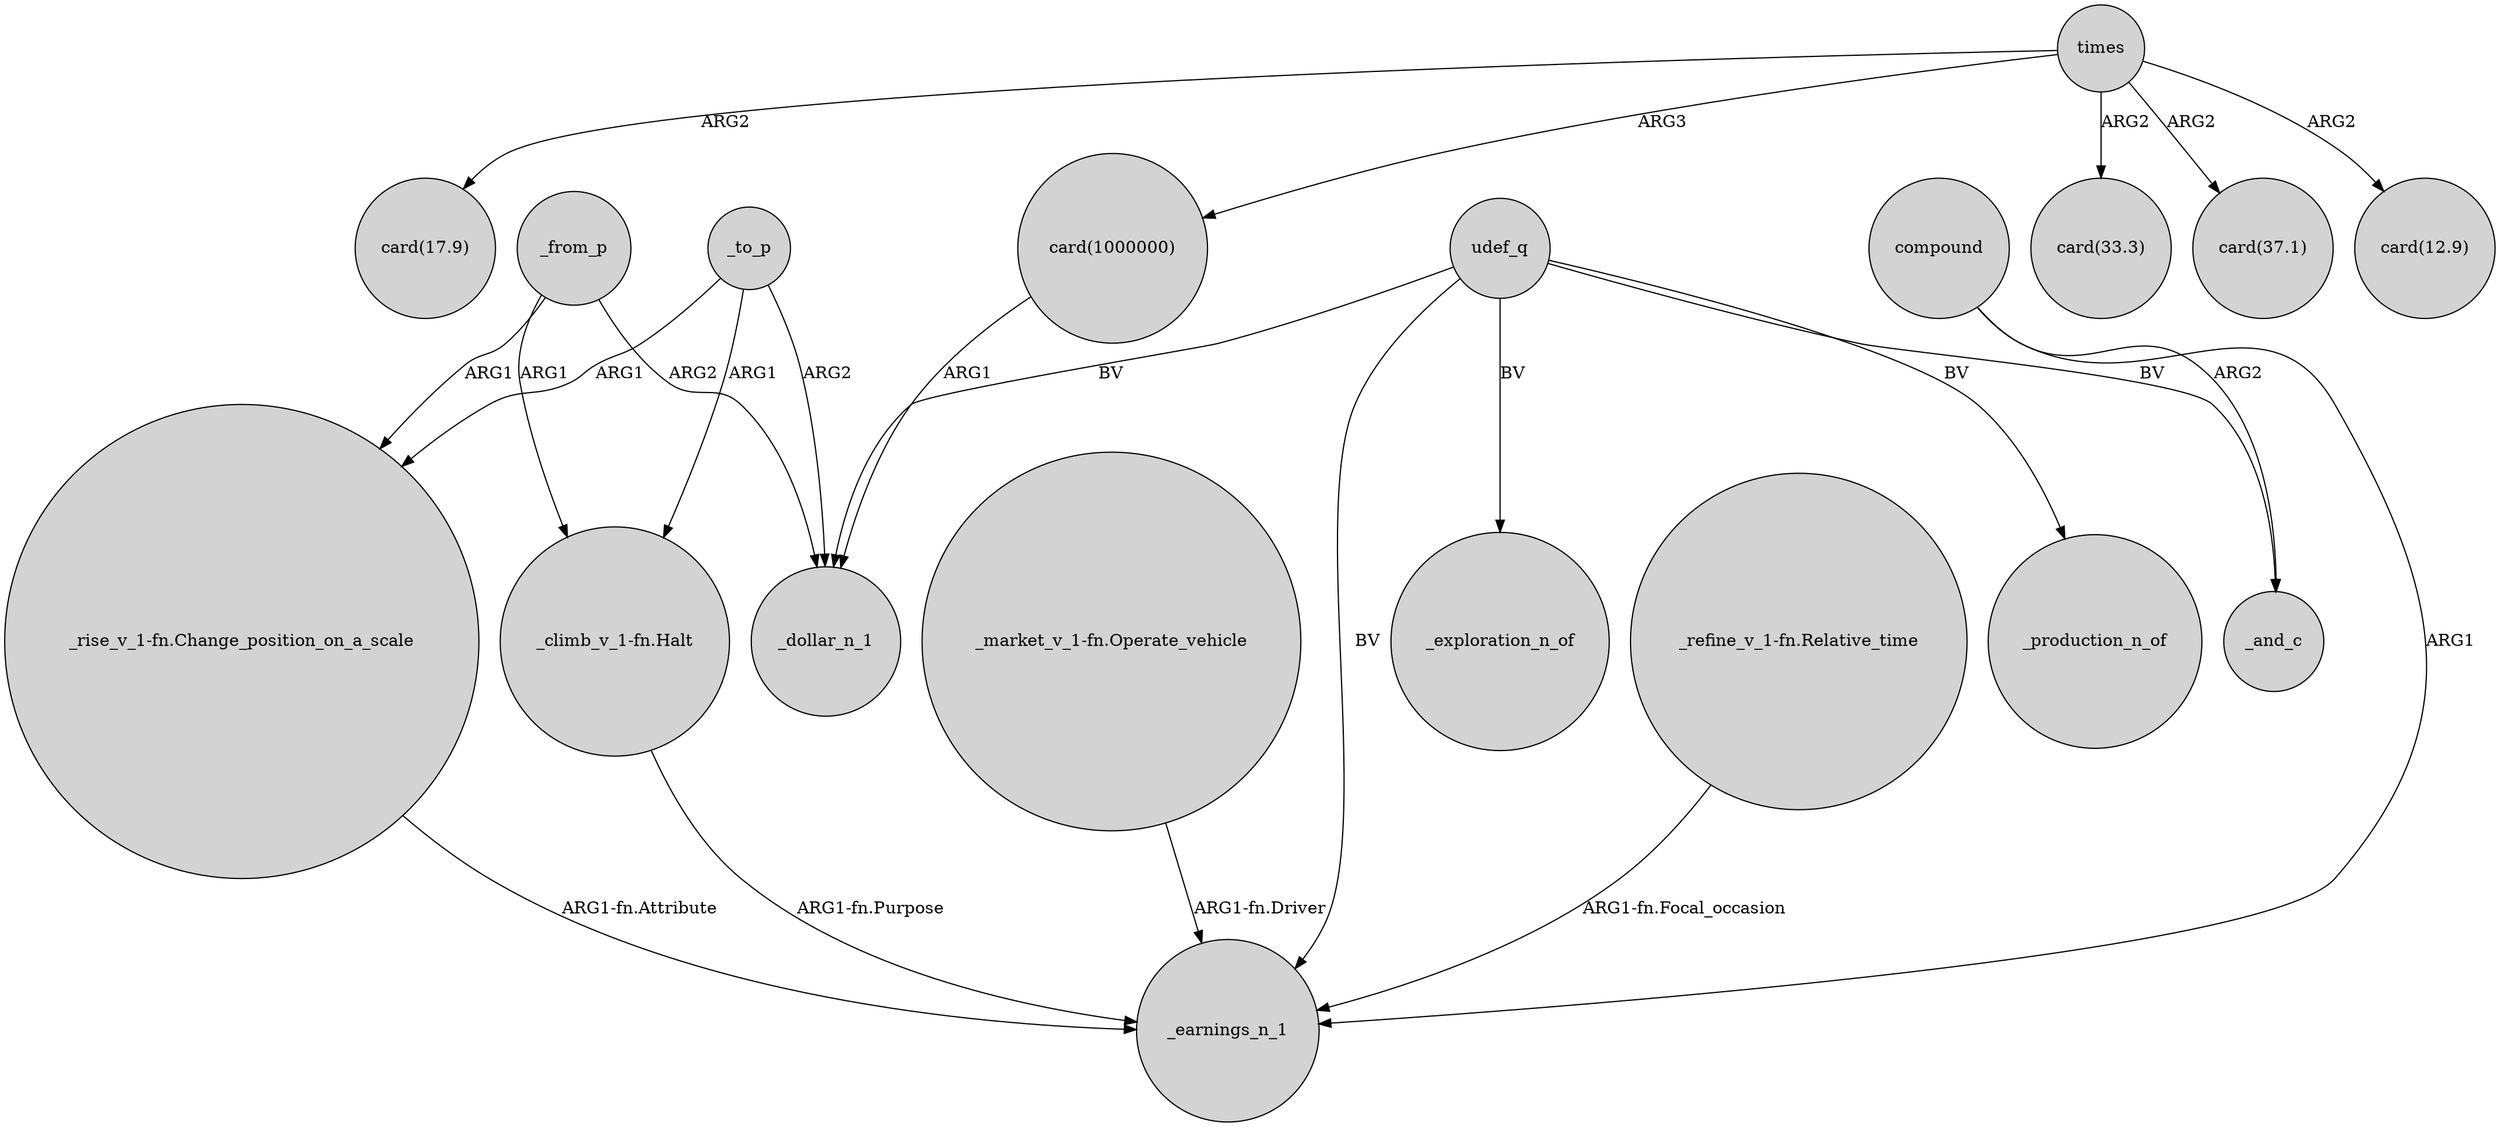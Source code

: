 digraph {
	node [shape=circle style=filled]
	times -> "card(17.9)" [label=ARG2]
	_to_p -> "_climb_v_1-fn.Halt" [label=ARG1]
	_to_p -> "_rise_v_1-fn.Change_position_on_a_scale" [label=ARG1]
	times -> "card(1000000)" [label=ARG3]
	"_market_v_1-fn.Operate_vehicle" -> _earnings_n_1 [label="ARG1-fn.Driver"]
	_to_p -> _dollar_n_1 [label=ARG2]
	"_rise_v_1-fn.Change_position_on_a_scale" -> _earnings_n_1 [label="ARG1-fn.Attribute"]
	udef_q -> _and_c [label=BV]
	compound -> _and_c [label=ARG2]
	"_refine_v_1-fn.Relative_time" -> _earnings_n_1 [label="ARG1-fn.Focal_occasion"]
	udef_q -> _earnings_n_1 [label=BV]
	udef_q -> _exploration_n_of [label=BV]
	udef_q -> _dollar_n_1 [label=BV]
	times -> "card(33.3)" [label=ARG2]
	"card(1000000)" -> _dollar_n_1 [label=ARG1]
	times -> "card(37.1)" [label=ARG2]
	times -> "card(12.9)" [label=ARG2]
	"_climb_v_1-fn.Halt" -> _earnings_n_1 [label="ARG1-fn.Purpose"]
	compound -> _earnings_n_1 [label=ARG1]
	_from_p -> "_climb_v_1-fn.Halt" [label=ARG1]
	_from_p -> "_rise_v_1-fn.Change_position_on_a_scale" [label=ARG1]
	_from_p -> _dollar_n_1 [label=ARG2]
	udef_q -> _production_n_of [label=BV]
}
